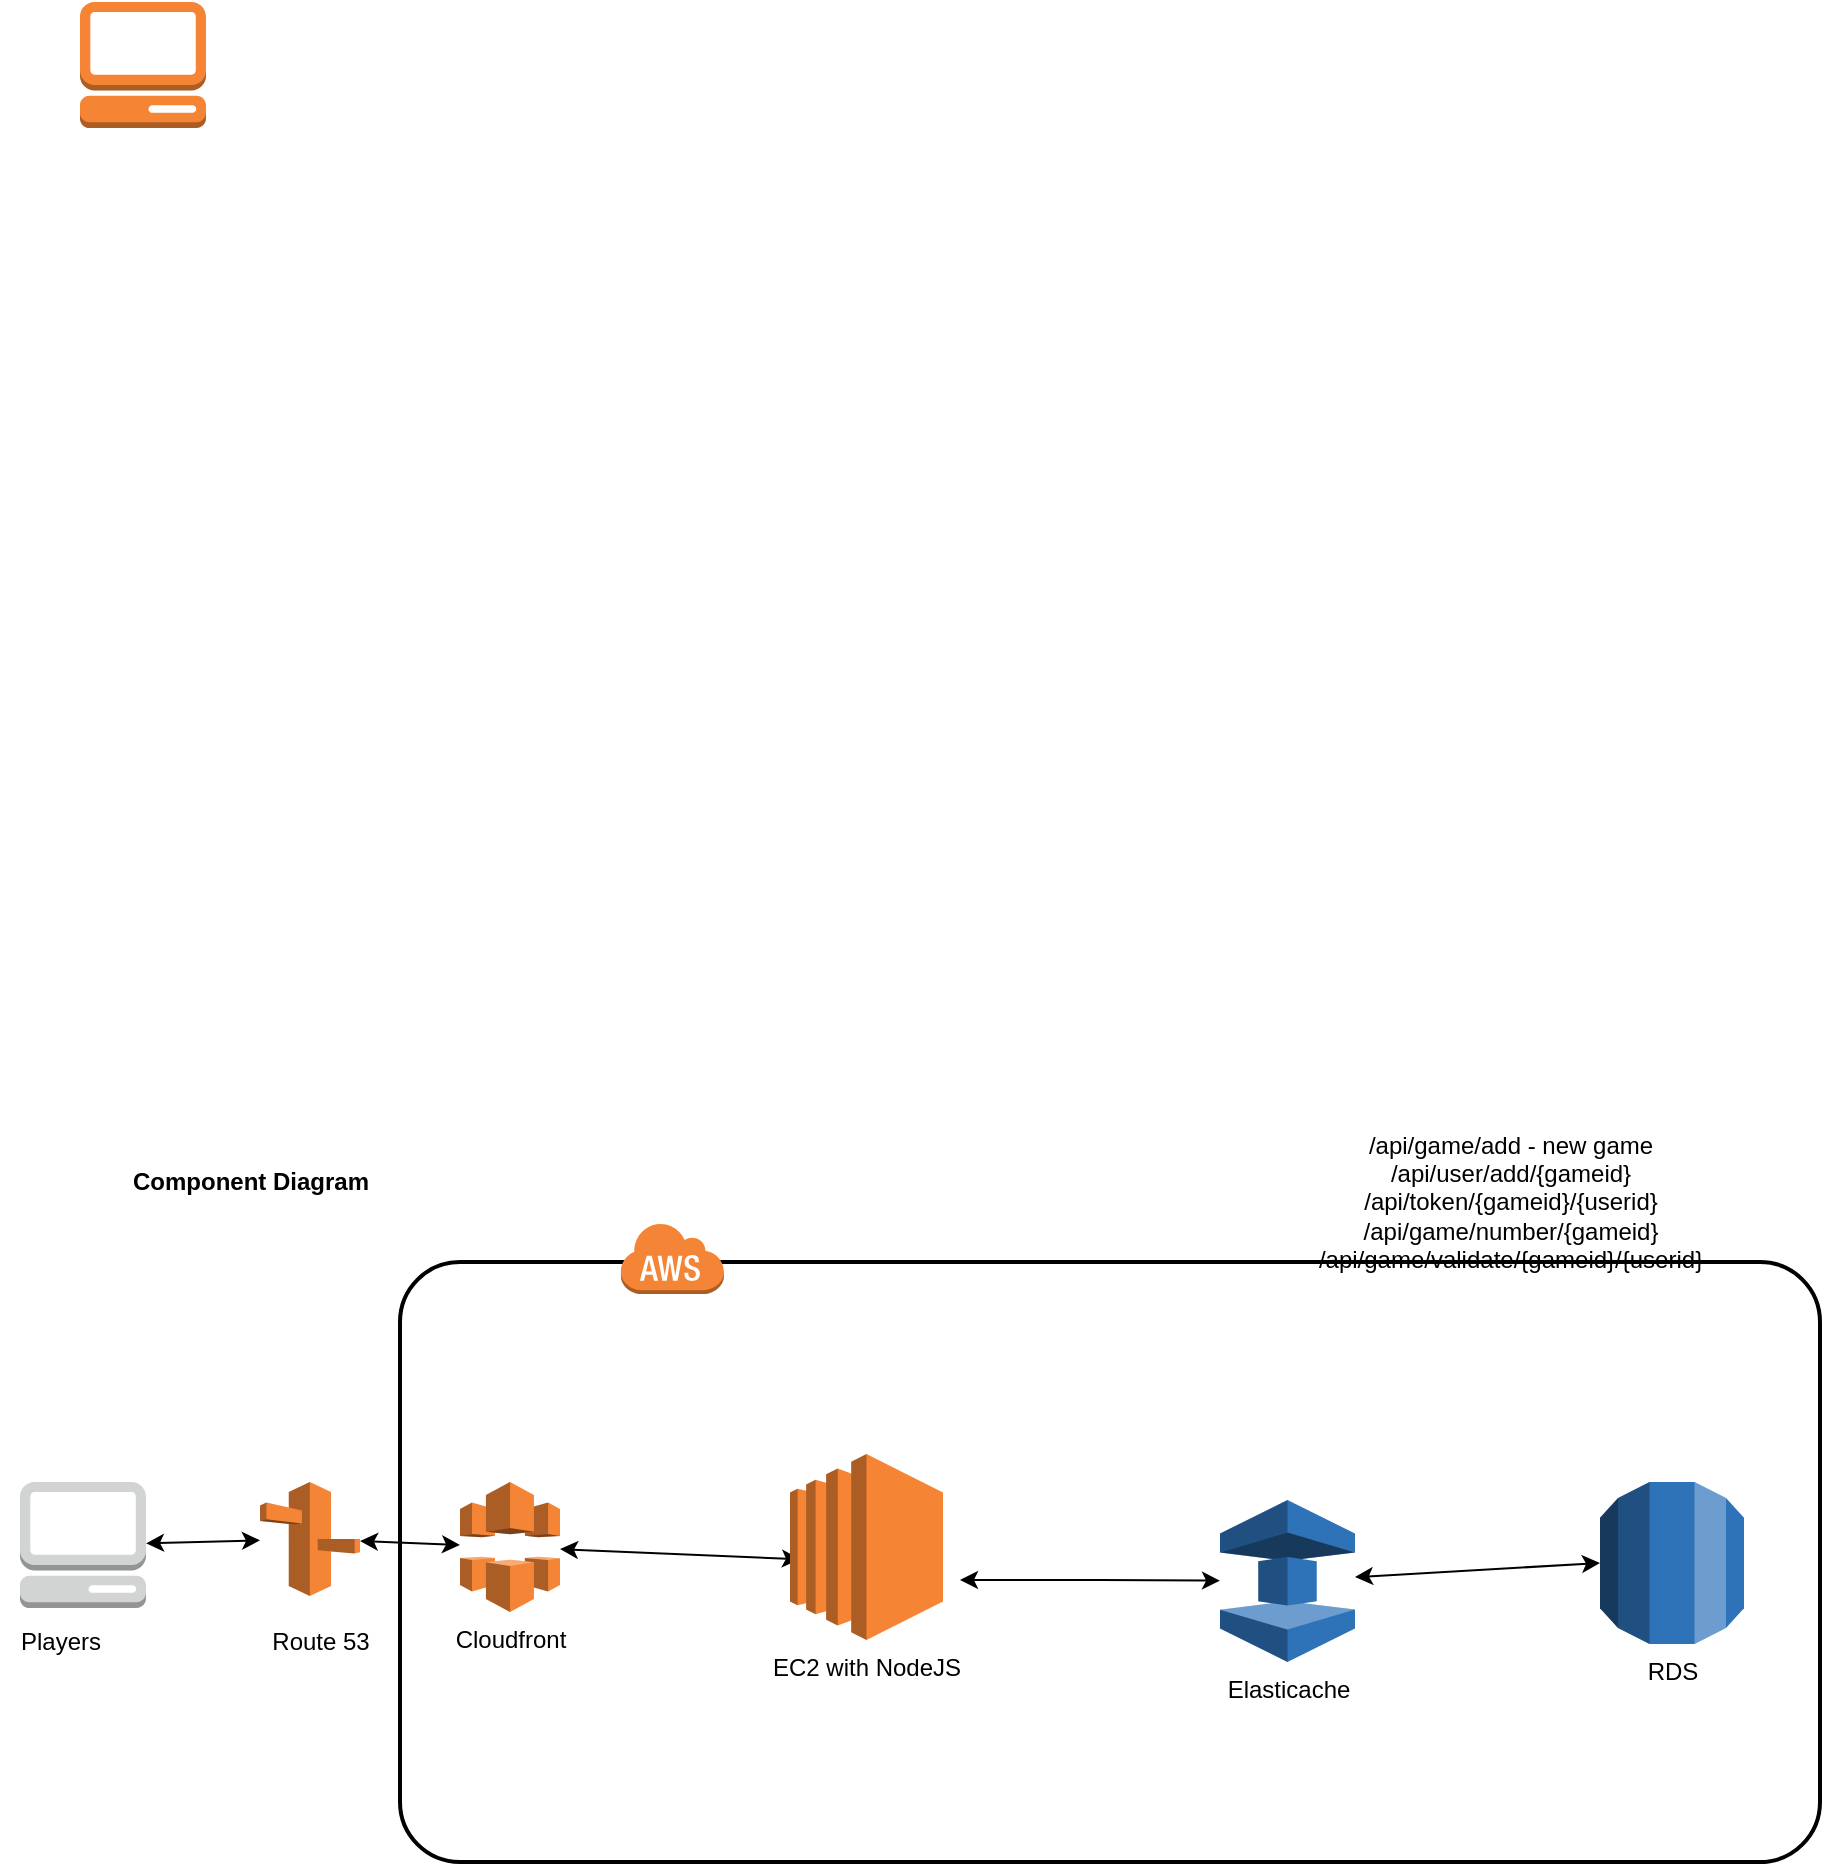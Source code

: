 <mxfile version="14.8.3" type="github">
  <diagram id="8wIz6sM05B-2kPVRudT9" name="Page-1">
    <mxGraphModel dx="1038" dy="546" grid="1" gridSize="10" guides="1" tooltips="1" connect="1" arrows="1" fold="1" page="1" pageScale="1" pageWidth="850" pageHeight="1100" math="0" shadow="0">
      <root>
        <mxCell id="0" />
        <mxCell id="1" parent="0" />
        <mxCell id="UCDsYJrtJyf6KCuDWZyP-35" value="" style="rounded=1;arcSize=10;dashed=0;fillColor=none;gradientColor=none;strokeWidth=2;" vertex="1" parent="1">
          <mxGeometry x="230" y="770" width="710" height="300" as="geometry" />
        </mxCell>
        <mxCell id="UCDsYJrtJyf6KCuDWZyP-1" value="&lt;b&gt;Component Diagram&lt;/b&gt;" style="text;html=1;align=center;verticalAlign=middle;resizable=0;points=[];autosize=1;strokeColor=none;" vertex="1" parent="1">
          <mxGeometry x="90" y="720" width="130" height="20" as="geometry" />
        </mxCell>
        <mxCell id="UCDsYJrtJyf6KCuDWZyP-2" value="" style="outlineConnect=0;dashed=0;verticalLabelPosition=bottom;verticalAlign=top;align=center;html=1;shape=mxgraph.aws3.management_console;fillColor=#D2D3D3;gradientColor=none;" vertex="1" parent="1">
          <mxGeometry x="40" y="880" width="63" height="63" as="geometry" />
        </mxCell>
        <mxCell id="UCDsYJrtJyf6KCuDWZyP-3" value="Players" style="text;html=1;align=center;verticalAlign=middle;resizable=0;points=[];autosize=1;strokeColor=none;" vertex="1" parent="1">
          <mxGeometry x="30" y="950" width="60" height="20" as="geometry" />
        </mxCell>
        <mxCell id="UCDsYJrtJyf6KCuDWZyP-4" value="Cloudfront" style="outlineConnect=0;dashed=0;verticalLabelPosition=bottom;verticalAlign=top;align=center;html=1;shape=mxgraph.aws3.cloudfront;fillColor=#F58536;gradientColor=none;" vertex="1" parent="1">
          <mxGeometry x="260" y="880" width="50" height="65" as="geometry" />
        </mxCell>
        <mxCell id="UCDsYJrtJyf6KCuDWZyP-5" value="" style="outlineConnect=0;dashed=0;verticalLabelPosition=bottom;verticalAlign=top;align=center;html=1;shape=mxgraph.aws3.route_53;fillColor=#F58536;gradientColor=none;" vertex="1" parent="1">
          <mxGeometry x="160" y="880" width="50" height="57" as="geometry" />
        </mxCell>
        <mxCell id="UCDsYJrtJyf6KCuDWZyP-17" value="Elasticache" style="outlineConnect=0;dashed=0;verticalLabelPosition=bottom;verticalAlign=top;align=center;html=1;shape=mxgraph.aws3.elasticache;fillColor=#2E73B8;gradientColor=none;" vertex="1" parent="1">
          <mxGeometry x="640" y="889" width="67.5" height="81" as="geometry" />
        </mxCell>
        <mxCell id="UCDsYJrtJyf6KCuDWZyP-18" value="Route 53" style="text;html=1;align=center;verticalAlign=middle;resizable=0;points=[];autosize=1;strokeColor=none;" vertex="1" parent="1">
          <mxGeometry x="160" y="950" width="60" height="20" as="geometry" />
        </mxCell>
        <mxCell id="UCDsYJrtJyf6KCuDWZyP-21" value="" style="endArrow=classic;startArrow=classic;html=1;" edge="1" parent="1" source="UCDsYJrtJyf6KCuDWZyP-2" target="UCDsYJrtJyf6KCuDWZyP-5">
          <mxGeometry width="50" height="50" relative="1" as="geometry">
            <mxPoint x="100" y="950" as="sourcePoint" />
            <mxPoint x="150" y="900" as="targetPoint" />
          </mxGeometry>
        </mxCell>
        <mxCell id="UCDsYJrtJyf6KCuDWZyP-22" value="" style="endArrow=classic;startArrow=classic;html=1;" edge="1" parent="1" source="UCDsYJrtJyf6KCuDWZyP-5" target="UCDsYJrtJyf6KCuDWZyP-4">
          <mxGeometry width="50" height="50" relative="1" as="geometry">
            <mxPoint x="205" y="985" as="sourcePoint" />
            <mxPoint x="255" y="935" as="targetPoint" />
          </mxGeometry>
        </mxCell>
        <mxCell id="UCDsYJrtJyf6KCuDWZyP-23" value="" style="endArrow=classic;startArrow=classic;html=1;entryX=0.065;entryY=0.566;entryDx=0;entryDy=0;entryPerimeter=0;" edge="1" parent="1" source="UCDsYJrtJyf6KCuDWZyP-4" target="UCDsYJrtJyf6KCuDWZyP-33">
          <mxGeometry width="50" height="50" relative="1" as="geometry">
            <mxPoint x="220" y="1040" as="sourcePoint" />
            <mxPoint x="360" y="931" as="targetPoint" />
          </mxGeometry>
        </mxCell>
        <mxCell id="UCDsYJrtJyf6KCuDWZyP-28" value="" style="endArrow=classic;startArrow=classic;html=1;entryX=0;entryY=0.5;entryDx=0;entryDy=0;entryPerimeter=0;" edge="1" parent="1" source="UCDsYJrtJyf6KCuDWZyP-17" target="UCDsYJrtJyf6KCuDWZyP-32">
          <mxGeometry width="50" height="50" relative="1" as="geometry">
            <mxPoint x="707.5" y="1000" as="sourcePoint" />
            <mxPoint x="820" y="896.5" as="targetPoint" />
          </mxGeometry>
        </mxCell>
        <mxCell id="UCDsYJrtJyf6KCuDWZyP-31" value="/api/game/add - new game&lt;br&gt;/api/user/add/{gameid}&lt;br&gt;/api/token/{gameid}/{userid}&lt;br&gt;/api/game/number/{gameid}&lt;br&gt;/api/game/validate/{gameid}/{userid}" style="text;html=1;align=center;verticalAlign=middle;resizable=0;points=[];autosize=1;strokeColor=none;" vertex="1" parent="1">
          <mxGeometry x="680" y="700" width="210" height="80" as="geometry" />
        </mxCell>
        <mxCell id="UCDsYJrtJyf6KCuDWZyP-32" value="RDS" style="outlineConnect=0;dashed=0;verticalLabelPosition=bottom;verticalAlign=top;align=center;html=1;shape=mxgraph.aws3.rds;fillColor=#2E73B8;gradientColor=none;" vertex="1" parent="1">
          <mxGeometry x="830" y="880" width="72" height="81" as="geometry" />
        </mxCell>
        <mxCell id="UCDsYJrtJyf6KCuDWZyP-33" value="EC2 with NodeJS" style="outlineConnect=0;dashed=0;verticalLabelPosition=bottom;verticalAlign=top;align=center;html=1;shape=mxgraph.aws3.ec2;fillColor=#F58534;gradientColor=none;" vertex="1" parent="1">
          <mxGeometry x="425" y="866" width="76.5" height="93" as="geometry" />
        </mxCell>
        <mxCell id="UCDsYJrtJyf6KCuDWZyP-34" value="" style="endArrow=classic;startArrow=classic;html=1;" edge="1" parent="1" target="UCDsYJrtJyf6KCuDWZyP-17">
          <mxGeometry width="50" height="50" relative="1" as="geometry">
            <mxPoint x="510" y="929" as="sourcePoint" />
            <mxPoint x="439.973" y="928.638" as="targetPoint" />
            <Array as="points">
              <mxPoint x="570" y="929" />
            </Array>
          </mxGeometry>
        </mxCell>
        <mxCell id="UCDsYJrtJyf6KCuDWZyP-36" value="" style="dashed=0;html=1;shape=mxgraph.aws3.cloud;fillColor=#F58536;gradientColor=none;dashed=0;" vertex="1" parent="1">
          <mxGeometry x="340" y="750" width="52" height="36" as="geometry" />
        </mxCell>
        <mxCell id="UCDsYJrtJyf6KCuDWZyP-37" value="" style="outlineConnect=0;dashed=0;verticalLabelPosition=bottom;verticalAlign=top;align=center;html=1;shape=mxgraph.aws3.management_console;fillColor=#F58534;gradientColor=none;" vertex="1" parent="1">
          <mxGeometry x="70" y="140" width="63" height="63" as="geometry" />
        </mxCell>
      </root>
    </mxGraphModel>
  </diagram>
</mxfile>
